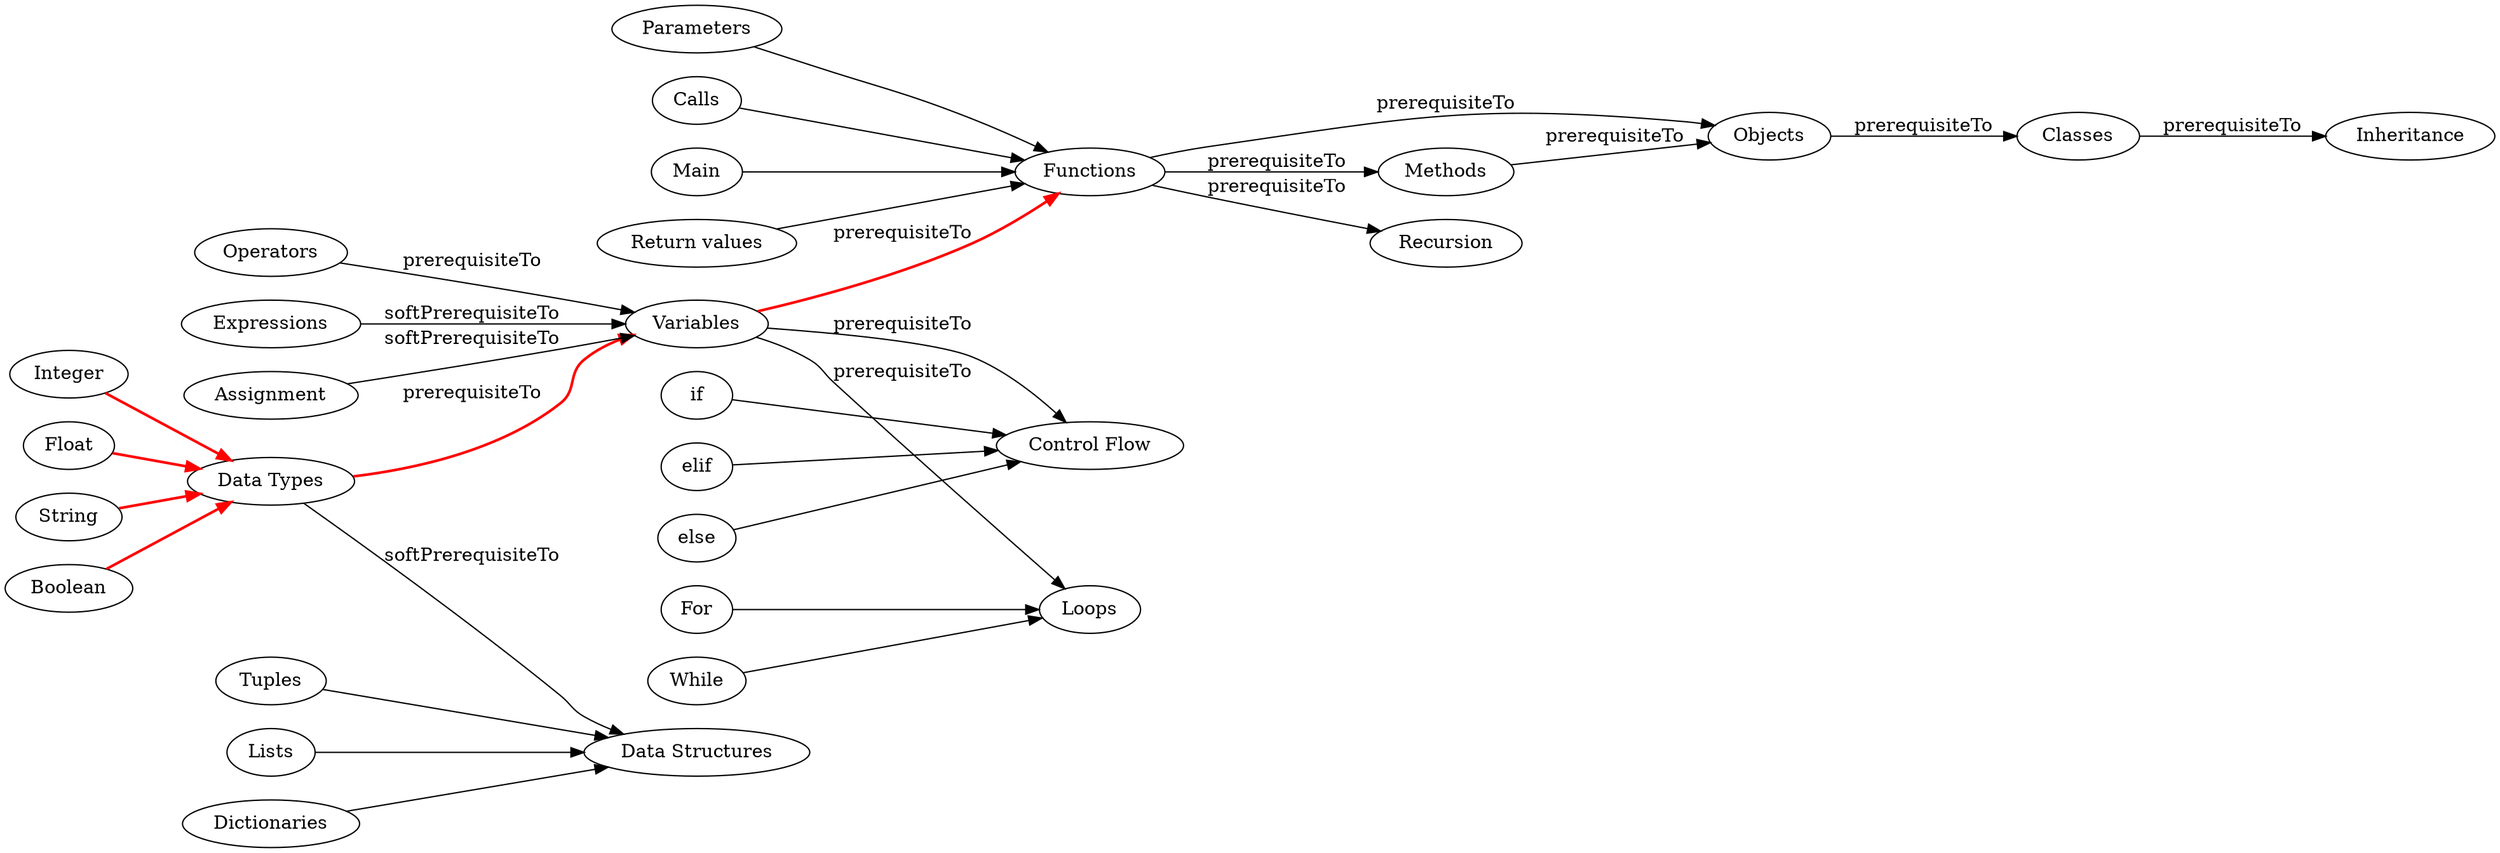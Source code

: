 digraph {
   rankdir=LR;

   # data types
   "Integer" -> "Data Types" [color=red,penwidth=2.0];
   "Float" -> "Data Types" [color=red,penwidth=2.0];
   "String" -> "Data Types" [color=red,penwidth=2.0];
   "Boolean" -> "Data Types" [color=red,penwidth=2.0];

   # nodes into variables
   "Data Types" -> "Variables" [ label="prerequisiteTo",color=red,penwidth=2.0 ];
   "Operators" -> "Variables" [ label="prerequisiteTo" ];
   "Expressions" -> "Variables" [ label="softPrerequisiteTo" ];
   "Assignment" -> "Variables" [ label="softPrerequisiteTo" ];

   # nodes away from variables
   "Variables" -> "Functions" [ label="prerequisiteTo", color=red,penwidth=2.0 ];
   "Variables" -> "Control Flow" [ label="prerequisiteTo" ];
   "Variables" -> "Loops" [ label="prerequisiteTo" ];
   
   # functions
   "Functions" -> "Objects" [ label="prerequisiteTo" ];
   "Functions" -> "Recursion" [ label="prerequisiteTo" ];
   "Functions" -> "Methods" [ label="prerequisiteTo" ];
   
   "Methods" -> "Objects" [ label="prerequisiteTo" ];

   # functions children
   "Return values" -> "Functions";
   "Parameters" -> "Functions";
   "Calls" -> "Functions";
   "Main" -> "Functions";

   # loops children
   "While" -> "Loops"
   "For" -> "Loops"

   # control flow children
   "if" -> "Control Flow"
   "elif" -> "Control Flow"
   "else" -> "Control Flow"

   # objects & classes
   "Objects" -> "Classes" [ label="prerequisiteTo" ];
   "Classes" -> "Inheritance" [ label="prerequisiteTo" ];
   
   # data structures
   "Lists" -> "Data Structures"
   "Dictionaries" -> "Data Structures"
   "Tuples" -> "Data Structures"

   "Data Types" -> "Data Structures" [ label="softPrerequisiteTo" ];
}
